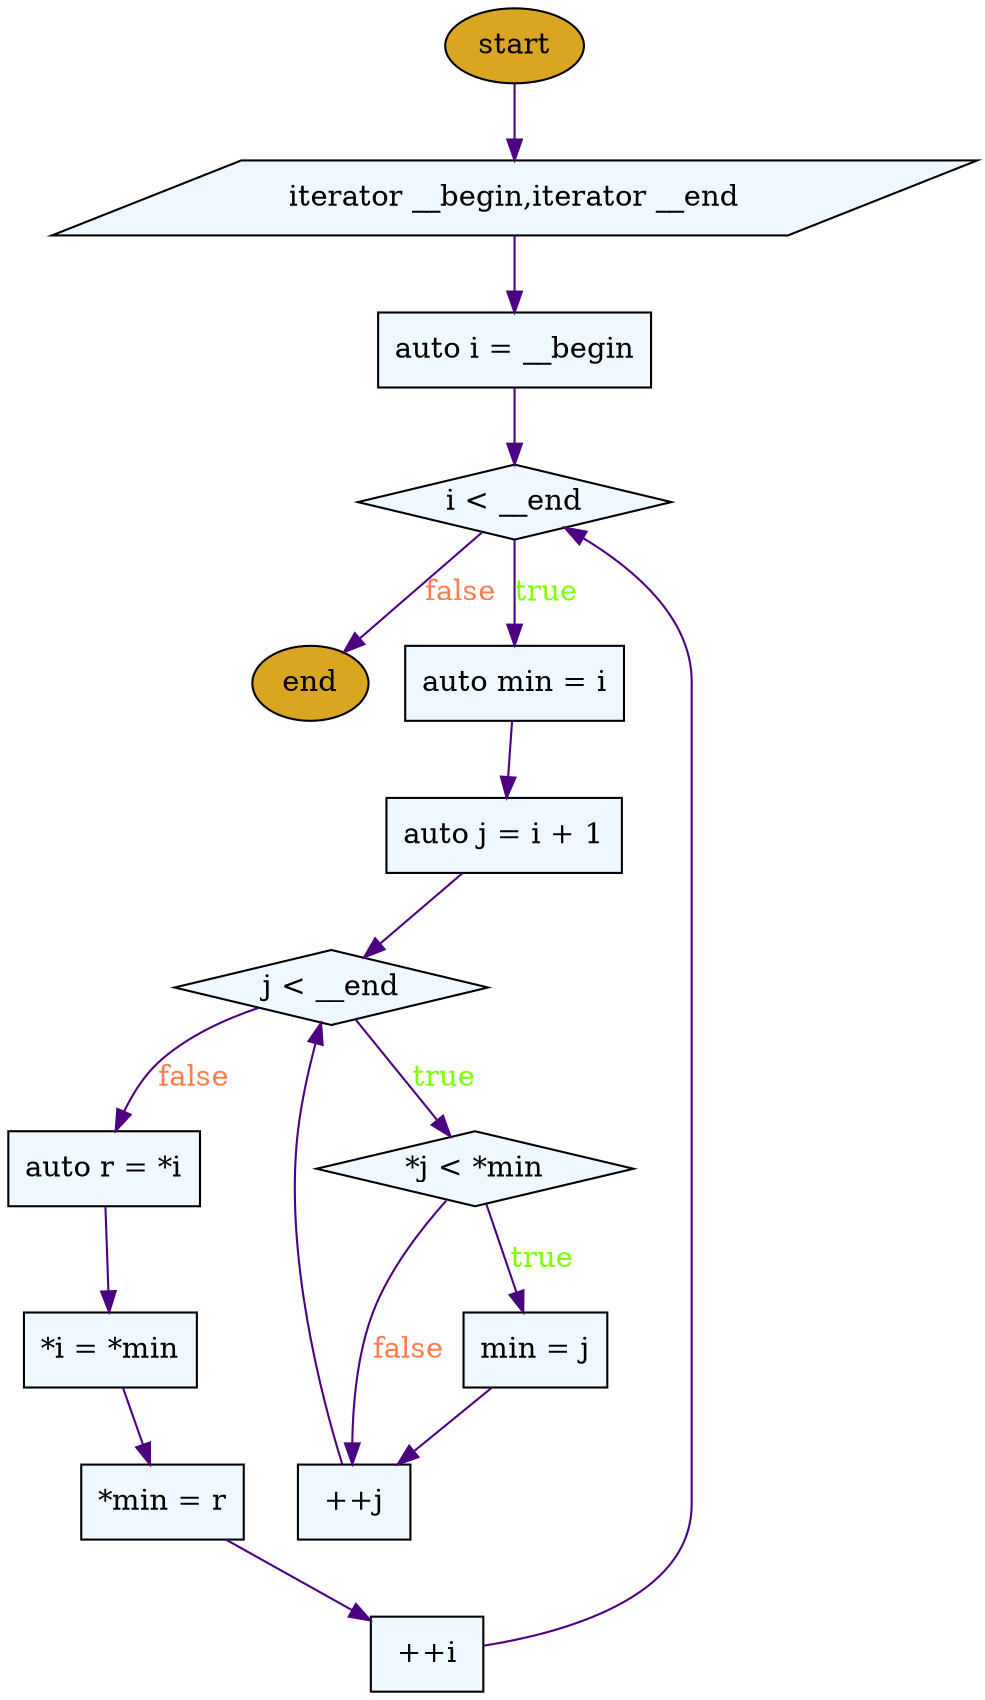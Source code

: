 digraph SelectionSort {
	node [shape = box,style = filled,fillcolor = aliceblue];
	edge [color = indigo];
	start -> input -> loop_step1;
	start [shape = ellipse,fillcolor = goldenrod];
	input [shape = parallelogram,label = "iterator __begin,iterator __end"];
	end [shape = ellipse,fillcolor = goldenrod]; 
	subgraph loop {
		loop_step1 -> loop_step2;
		loop_step2 -> loop_step3 [fontcolor = chartreuse,label = "true"];
		loop_step2 -> end [fontcolor = coral,label = "false"];
		loop_step3 -> loop2_step1;
		loop_step4 -> loop_step2;
		loop_step1 [label = "auto i = __begin"];
		loop_step2 [shape = diamond,label = "i < __end"];
		loop_step3 [label = "auto min = i"];
		loop_step4 [label = "++i"];
	}
		
	subgraph loop2 {
		loop2_step1 -> loop2_step2;
		loop2_step2 -> loop2_step3 [fontcolor = chartreuse,label = "true"];
		loop2_step2 -> swap_step1 [fontcolor = coral,label = "false"];
		loop2_step3 -> loop2_step4 [fontcolor = chartreuse,label = "true"];
		loop2_step3 -> loop2_step5 [fontcolor = coral,label = "false"];
		loop2_step4 -> loop2_step5;
		loop2_step5 -> loop2_step2;
		loop2_step1 [label = "auto j = i + 1"];
		loop2_step2 [shape = diamond,label = "j < __end"];
		loop2_step3 [shape = diamond,label = "*j < *min"];
		loop2_step4 [label = "min = j"];
		loop2_step5 [label = "++j"];
	}

	subgraph swap {
		swap_step1 -> swap_step2 -> swap_step3 -> loop_step4;
		swap_step1 [label = "auto r = *i"];
		swap_step2 [label = "*i = *min"];
		swap_step3 [label = "*min = r"];
	}
}
